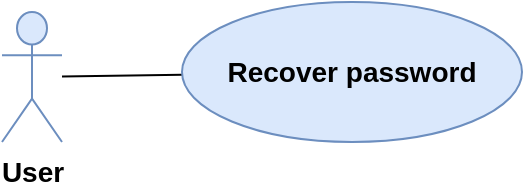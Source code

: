 <mxfile>
    <diagram name="Page-1" id="b426aELSeM76tzW_q8hJ">
        <mxGraphModel dx="610" dy="607" grid="1" gridSize="10" guides="1" tooltips="1" connect="1" arrows="1" fold="1" page="1" pageScale="1" pageWidth="850" pageHeight="1100" math="0" shadow="0">
            <root>
                <mxCell id="0"/>
                <mxCell id="1" parent="0"/>
                <mxCell id="7" style="edgeStyle=none;html=1;endArrow=none;endFill=0;" parent="1" source="wOB_5UVZatr3jlE8OmUu-19" target="5" edge="1">
                    <mxGeometry relative="1" as="geometry"/>
                </mxCell>
                <mxCell id="wOB_5UVZatr3jlE8OmUu-19" value="User" style="shape=umlActor;verticalLabelPosition=bottom;verticalAlign=top;html=1;outlineConnect=0;fillColor=#dae8fc;strokeColor=#6c8ebf;fontStyle=1;fontSize=14;" parent="1" vertex="1">
                    <mxGeometry x="350" y="115" width="30" height="65" as="geometry"/>
                </mxCell>
                <mxCell id="5" value="&lt;b&gt;&lt;font style=&quot;font-size: 14px;&quot;&gt;Recover password&lt;/font&gt;&lt;/b&gt;" style="ellipse;whiteSpace=wrap;html=1;fillColor=#dae8fc;strokeColor=#6c8ebf;" parent="1" vertex="1">
                    <mxGeometry x="440" y="110" width="170" height="70" as="geometry"/>
                </mxCell>
            </root>
        </mxGraphModel>
    </diagram>
</mxfile>